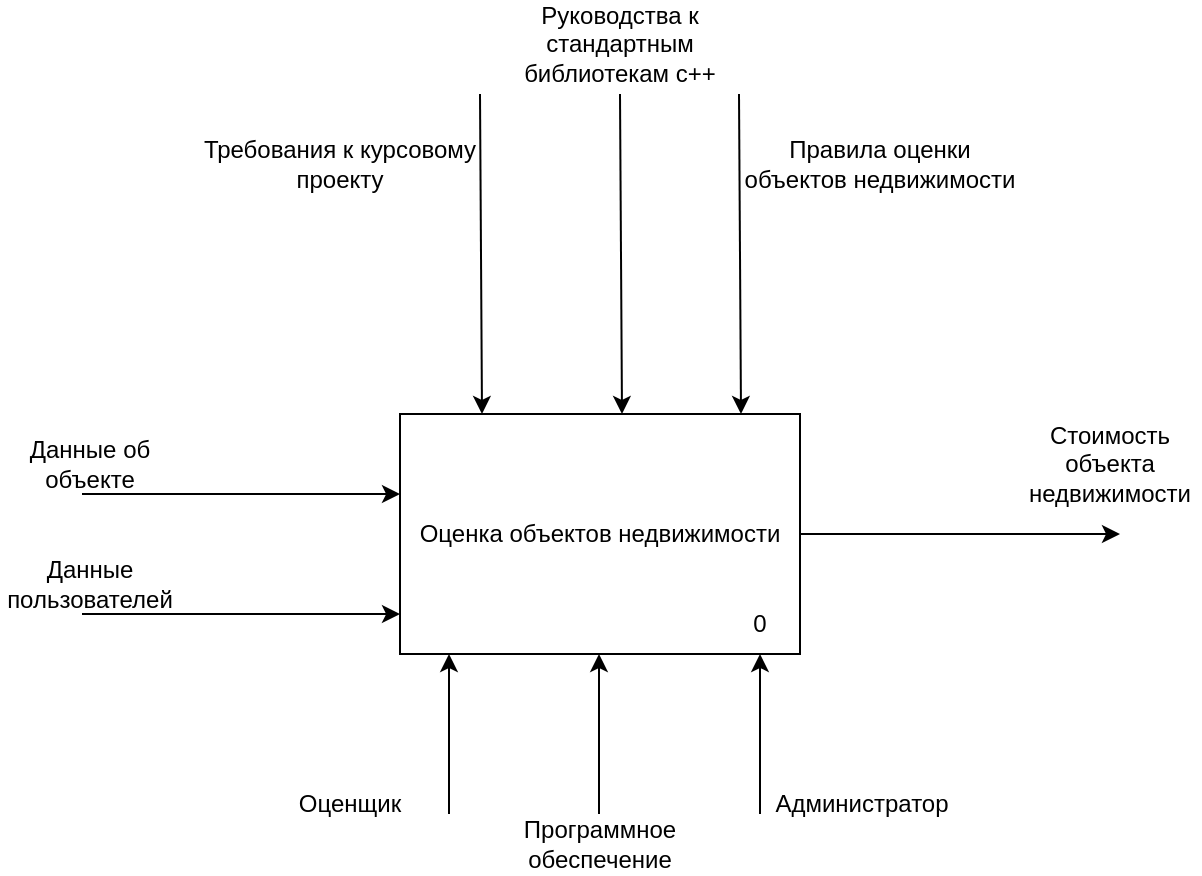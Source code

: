 <mxfile version="25.0.2">
  <diagram name="Страница — 1" id="GnXgacp2yRsejSCySz_q">
    <mxGraphModel dx="1194" dy="814" grid="1" gridSize="10" guides="1" tooltips="1" connect="1" arrows="1" fold="1" page="1" pageScale="1" pageWidth="827" pageHeight="1169" math="0" shadow="0">
      <root>
        <mxCell id="0" />
        <mxCell id="1" parent="0" />
        <mxCell id="4O9Ohg4bMV1vvn4n8UUF-1" value="Оценка объектов недвижимости" style="rounded=0;whiteSpace=wrap;html=1;" parent="1" vertex="1">
          <mxGeometry x="280" y="320" width="200" height="120" as="geometry" />
        </mxCell>
        <mxCell id="4O9Ohg4bMV1vvn4n8UUF-2" value="" style="endArrow=classic;html=1;rounded=0;entryX=0.205;entryY=0;entryDx=0;entryDy=0;entryPerimeter=0;" parent="1" edge="1">
          <mxGeometry width="50" height="50" relative="1" as="geometry">
            <mxPoint x="320" y="160" as="sourcePoint" />
            <mxPoint x="321" y="320" as="targetPoint" />
          </mxGeometry>
        </mxCell>
        <mxCell id="4O9Ohg4bMV1vvn4n8UUF-3" value="Требования к курсовому проекту" style="text;html=1;align=center;verticalAlign=middle;whiteSpace=wrap;rounded=0;" parent="1" vertex="1">
          <mxGeometry x="180" y="180" width="140" height="30" as="geometry" />
        </mxCell>
        <mxCell id="4O9Ohg4bMV1vvn4n8UUF-6" value="" style="endArrow=classic;html=1;rounded=0;entryX=-0.005;entryY=0.667;entryDx=0;entryDy=0;entryPerimeter=0;" parent="1" edge="1">
          <mxGeometry width="50" height="50" relative="1" as="geometry">
            <mxPoint x="121" y="360" as="sourcePoint" />
            <mxPoint x="280" y="360.04" as="targetPoint" />
          </mxGeometry>
        </mxCell>
        <mxCell id="4O9Ohg4bMV1vvn4n8UUF-7" value="Данные об объекте" style="text;html=1;align=center;verticalAlign=middle;whiteSpace=wrap;rounded=0;" parent="1" vertex="1">
          <mxGeometry x="80" y="330" width="90" height="30" as="geometry" />
        </mxCell>
        <mxCell id="4O9Ohg4bMV1vvn4n8UUF-10" value="" style="endArrow=classic;html=1;rounded=0;exitX=1;exitY=0.5;exitDx=0;exitDy=0;" parent="1" source="4O9Ohg4bMV1vvn4n8UUF-1" edge="1">
          <mxGeometry width="50" height="50" relative="1" as="geometry">
            <mxPoint x="480" y="390" as="sourcePoint" />
            <mxPoint x="640" y="380" as="targetPoint" />
          </mxGeometry>
        </mxCell>
        <mxCell id="4O9Ohg4bMV1vvn4n8UUF-11" value="Стоимость объекта недвижимости" style="text;html=1;align=center;verticalAlign=middle;whiteSpace=wrap;rounded=0;" parent="1" vertex="1">
          <mxGeometry x="590" y="330" width="90" height="30" as="geometry" />
        </mxCell>
        <mxCell id="4O9Ohg4bMV1vvn4n8UUF-12" value="" style="endArrow=classic;html=1;rounded=0;" parent="1" edge="1">
          <mxGeometry width="50" height="50" relative="1" as="geometry">
            <mxPoint x="304.5" y="520" as="sourcePoint" />
            <mxPoint x="304.5" y="440" as="targetPoint" />
          </mxGeometry>
        </mxCell>
        <mxCell id="4O9Ohg4bMV1vvn4n8UUF-13" value="Оценщик" style="text;html=1;align=center;verticalAlign=middle;whiteSpace=wrap;rounded=0;" parent="1" vertex="1">
          <mxGeometry x="210" y="500" width="90" height="30" as="geometry" />
        </mxCell>
        <mxCell id="4O9Ohg4bMV1vvn4n8UUF-14" value="" style="endArrow=classic;html=1;rounded=0;" parent="1" edge="1">
          <mxGeometry width="50" height="50" relative="1" as="geometry">
            <mxPoint x="460" y="520" as="sourcePoint" />
            <mxPoint x="460" y="440" as="targetPoint" />
          </mxGeometry>
        </mxCell>
        <mxCell id="4O9Ohg4bMV1vvn4n8UUF-15" value="Администратор" style="text;html=1;align=center;verticalAlign=middle;whiteSpace=wrap;rounded=0;" parent="1" vertex="1">
          <mxGeometry x="465.5" y="500" width="90" height="30" as="geometry" />
        </mxCell>
        <mxCell id="4O9Ohg4bMV1vvn4n8UUF-16" value="0" style="text;html=1;align=center;verticalAlign=middle;whiteSpace=wrap;rounded=0;" parent="1" vertex="1">
          <mxGeometry x="430" y="410" width="60" height="30" as="geometry" />
        </mxCell>
        <mxCell id="zEzUaes2J-3j2rl_Z2L4-1" value="" style="endArrow=classic;html=1;rounded=0;entryX=-0.005;entryY=0.667;entryDx=0;entryDy=0;entryPerimeter=0;" parent="1" edge="1">
          <mxGeometry width="50" height="50" relative="1" as="geometry">
            <mxPoint x="121" y="420" as="sourcePoint" />
            <mxPoint x="280" y="420.04" as="targetPoint" />
          </mxGeometry>
        </mxCell>
        <mxCell id="zEzUaes2J-3j2rl_Z2L4-2" value="Данные пользователей" style="text;html=1;align=center;verticalAlign=middle;whiteSpace=wrap;rounded=0;" parent="1" vertex="1">
          <mxGeometry x="80" y="390" width="90" height="30" as="geometry" />
        </mxCell>
        <mxCell id="w7ERC_ztHe7ch3M-5Rk7-1" value="" style="endArrow=classic;html=1;rounded=0;entryX=0.205;entryY=0;entryDx=0;entryDy=0;entryPerimeter=0;" parent="1" edge="1">
          <mxGeometry width="50" height="50" relative="1" as="geometry">
            <mxPoint x="449.5" y="160" as="sourcePoint" />
            <mxPoint x="450.5" y="320" as="targetPoint" />
          </mxGeometry>
        </mxCell>
        <mxCell id="w7ERC_ztHe7ch3M-5Rk7-2" value="Правила оценки объектов недвижимости" style="text;html=1;align=center;verticalAlign=middle;whiteSpace=wrap;rounded=0;" parent="1" vertex="1">
          <mxGeometry x="450" y="180" width="140" height="30" as="geometry" />
        </mxCell>
        <mxCell id="w7ERC_ztHe7ch3M-5Rk7-3" value="" style="endArrow=classic;html=1;rounded=0;entryX=0.205;entryY=0;entryDx=0;entryDy=0;entryPerimeter=0;" parent="1" edge="1">
          <mxGeometry width="50" height="50" relative="1" as="geometry">
            <mxPoint x="390" y="160" as="sourcePoint" />
            <mxPoint x="391" y="320" as="targetPoint" />
          </mxGeometry>
        </mxCell>
        <mxCell id="w7ERC_ztHe7ch3M-5Rk7-4" value="Руководства к стандартным библиотекам c++" style="text;html=1;align=center;verticalAlign=middle;whiteSpace=wrap;rounded=0;" parent="1" vertex="1">
          <mxGeometry x="320" y="120" width="140" height="30" as="geometry" />
        </mxCell>
        <mxCell id="w7ERC_ztHe7ch3M-5Rk7-5" value="" style="endArrow=classic;html=1;rounded=0;" parent="1" edge="1">
          <mxGeometry width="50" height="50" relative="1" as="geometry">
            <mxPoint x="379.5" y="520" as="sourcePoint" />
            <mxPoint x="379.5" y="440" as="targetPoint" />
          </mxGeometry>
        </mxCell>
        <mxCell id="w7ERC_ztHe7ch3M-5Rk7-6" value="Программное обеспечение" style="text;html=1;align=center;verticalAlign=middle;whiteSpace=wrap;rounded=0;" parent="1" vertex="1">
          <mxGeometry x="335" y="520" width="90" height="30" as="geometry" />
        </mxCell>
      </root>
    </mxGraphModel>
  </diagram>
</mxfile>
